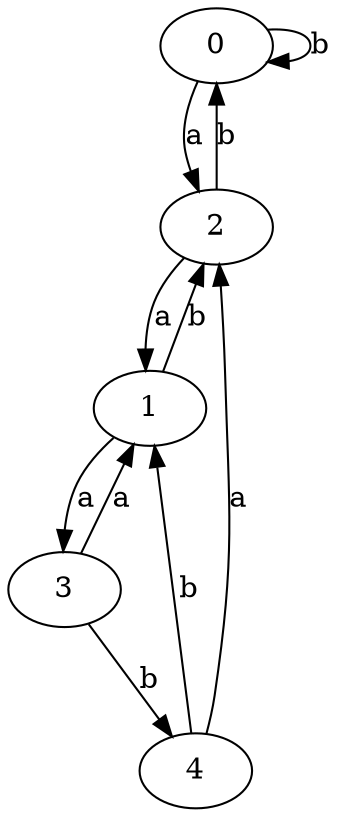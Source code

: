 digraph {
 ranksep=0.5;
 d2tdocpreamble = "\usetikzlibrary{automata}";
 d2tfigpreamble = "\tikzstyle{every state}= [ draw=blue!50,very thick,fill=blue!20]  \tikzstyle{auto}= [fill=white]";
 node [style="state"];
 edge [lblstyle="auto",topath="bend right", len=4  ]
  "0" [label="0",];
  "1" [label="1",];
  "2" [label="2",];
  "3" [label="3",style = "state, accepting"];
  "4" [label="4",style = "state, initial"];
  "0" -> "0" [label="b",topath="loop above"];
  "0" -> "2" [label="a"];
  "1" -> "2" [label="b"];
  "1" -> "3" [label="a"];
  "2" -> "0" [label="b"];
  "2" -> "1" [label="a"];
  "3" -> "1" [label="a"];
  "3" -> "4" [label="b"];
  "4" -> "1" [label="b"];
  "4" -> "2" [label="a"];
}